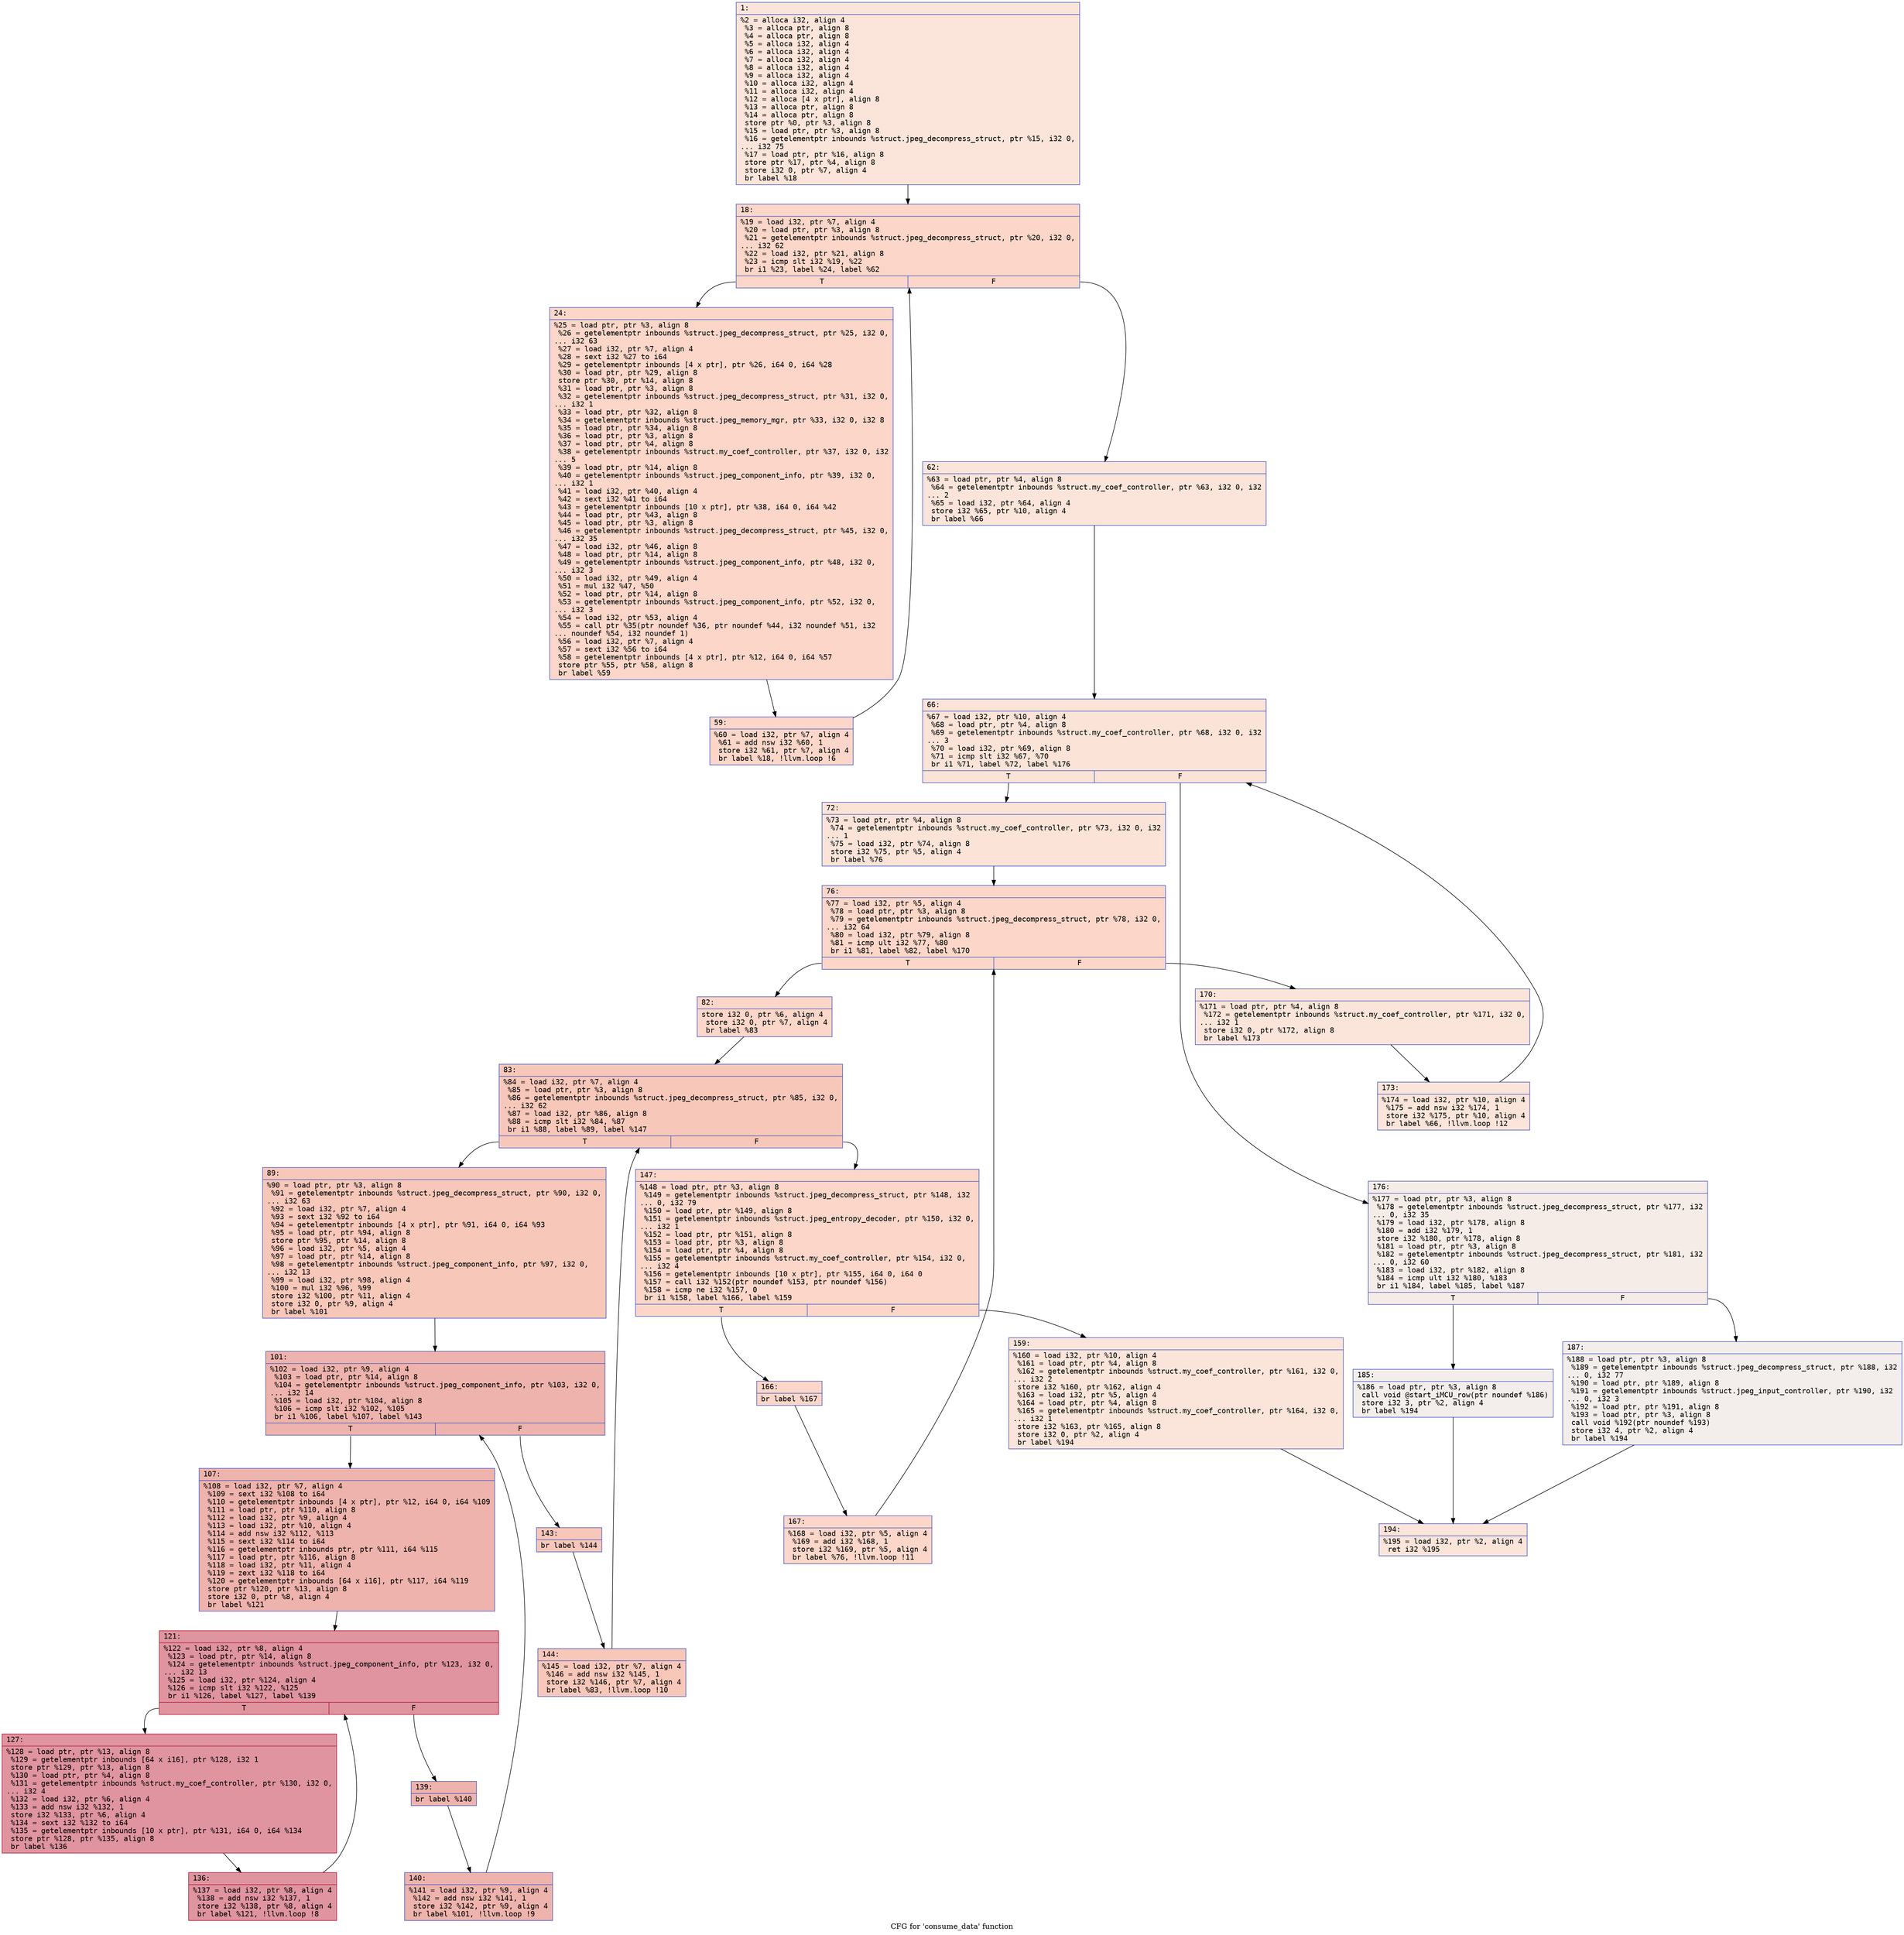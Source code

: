 digraph "CFG for 'consume_data' function" {
	label="CFG for 'consume_data' function";

	Node0x600001252850 [shape=record,color="#3d50c3ff", style=filled, fillcolor="#f5c1a970" fontname="Courier",label="{1:\l|  %2 = alloca i32, align 4\l  %3 = alloca ptr, align 8\l  %4 = alloca ptr, align 8\l  %5 = alloca i32, align 4\l  %6 = alloca i32, align 4\l  %7 = alloca i32, align 4\l  %8 = alloca i32, align 4\l  %9 = alloca i32, align 4\l  %10 = alloca i32, align 4\l  %11 = alloca i32, align 4\l  %12 = alloca [4 x ptr], align 8\l  %13 = alloca ptr, align 8\l  %14 = alloca ptr, align 8\l  store ptr %0, ptr %3, align 8\l  %15 = load ptr, ptr %3, align 8\l  %16 = getelementptr inbounds %struct.jpeg_decompress_struct, ptr %15, i32 0,\l... i32 75\l  %17 = load ptr, ptr %16, align 8\l  store ptr %17, ptr %4, align 8\l  store i32 0, ptr %7, align 4\l  br label %18\l}"];
	Node0x600001252850 -> Node0x6000012528a0[tooltip="1 -> 18\nProbability 100.00%" ];
	Node0x6000012528a0 [shape=record,color="#3d50c3ff", style=filled, fillcolor="#f6a38570" fontname="Courier",label="{18:\l|  %19 = load i32, ptr %7, align 4\l  %20 = load ptr, ptr %3, align 8\l  %21 = getelementptr inbounds %struct.jpeg_decompress_struct, ptr %20, i32 0,\l... i32 62\l  %22 = load i32, ptr %21, align 8\l  %23 = icmp slt i32 %19, %22\l  br i1 %23, label %24, label %62\l|{<s0>T|<s1>F}}"];
	Node0x6000012528a0:s0 -> Node0x6000012528f0[tooltip="18 -> 24\nProbability 96.88%" ];
	Node0x6000012528a0:s1 -> Node0x600001252990[tooltip="18 -> 62\nProbability 3.12%" ];
	Node0x6000012528f0 [shape=record,color="#3d50c3ff", style=filled, fillcolor="#f6a38570" fontname="Courier",label="{24:\l|  %25 = load ptr, ptr %3, align 8\l  %26 = getelementptr inbounds %struct.jpeg_decompress_struct, ptr %25, i32 0,\l... i32 63\l  %27 = load i32, ptr %7, align 4\l  %28 = sext i32 %27 to i64\l  %29 = getelementptr inbounds [4 x ptr], ptr %26, i64 0, i64 %28\l  %30 = load ptr, ptr %29, align 8\l  store ptr %30, ptr %14, align 8\l  %31 = load ptr, ptr %3, align 8\l  %32 = getelementptr inbounds %struct.jpeg_decompress_struct, ptr %31, i32 0,\l... i32 1\l  %33 = load ptr, ptr %32, align 8\l  %34 = getelementptr inbounds %struct.jpeg_memory_mgr, ptr %33, i32 0, i32 8\l  %35 = load ptr, ptr %34, align 8\l  %36 = load ptr, ptr %3, align 8\l  %37 = load ptr, ptr %4, align 8\l  %38 = getelementptr inbounds %struct.my_coef_controller, ptr %37, i32 0, i32\l... 5\l  %39 = load ptr, ptr %14, align 8\l  %40 = getelementptr inbounds %struct.jpeg_component_info, ptr %39, i32 0,\l... i32 1\l  %41 = load i32, ptr %40, align 4\l  %42 = sext i32 %41 to i64\l  %43 = getelementptr inbounds [10 x ptr], ptr %38, i64 0, i64 %42\l  %44 = load ptr, ptr %43, align 8\l  %45 = load ptr, ptr %3, align 8\l  %46 = getelementptr inbounds %struct.jpeg_decompress_struct, ptr %45, i32 0,\l... i32 35\l  %47 = load i32, ptr %46, align 8\l  %48 = load ptr, ptr %14, align 8\l  %49 = getelementptr inbounds %struct.jpeg_component_info, ptr %48, i32 0,\l... i32 3\l  %50 = load i32, ptr %49, align 4\l  %51 = mul i32 %47, %50\l  %52 = load ptr, ptr %14, align 8\l  %53 = getelementptr inbounds %struct.jpeg_component_info, ptr %52, i32 0,\l... i32 3\l  %54 = load i32, ptr %53, align 4\l  %55 = call ptr %35(ptr noundef %36, ptr noundef %44, i32 noundef %51, i32\l... noundef %54, i32 noundef 1)\l  %56 = load i32, ptr %7, align 4\l  %57 = sext i32 %56 to i64\l  %58 = getelementptr inbounds [4 x ptr], ptr %12, i64 0, i64 %57\l  store ptr %55, ptr %58, align 8\l  br label %59\l}"];
	Node0x6000012528f0 -> Node0x600001252940[tooltip="24 -> 59\nProbability 100.00%" ];
	Node0x600001252940 [shape=record,color="#3d50c3ff", style=filled, fillcolor="#f6a38570" fontname="Courier",label="{59:\l|  %60 = load i32, ptr %7, align 4\l  %61 = add nsw i32 %60, 1\l  store i32 %61, ptr %7, align 4\l  br label %18, !llvm.loop !6\l}"];
	Node0x600001252940 -> Node0x6000012528a0[tooltip="59 -> 18\nProbability 100.00%" ];
	Node0x600001252990 [shape=record,color="#3d50c3ff", style=filled, fillcolor="#f5c1a970" fontname="Courier",label="{62:\l|  %63 = load ptr, ptr %4, align 8\l  %64 = getelementptr inbounds %struct.my_coef_controller, ptr %63, i32 0, i32\l... 2\l  %65 = load i32, ptr %64, align 4\l  store i32 %65, ptr %10, align 4\l  br label %66\l}"];
	Node0x600001252990 -> Node0x6000012529e0[tooltip="62 -> 66\nProbability 100.00%" ];
	Node0x6000012529e0 [shape=record,color="#3d50c3ff", style=filled, fillcolor="#f6bfa670" fontname="Courier",label="{66:\l|  %67 = load i32, ptr %10, align 4\l  %68 = load ptr, ptr %4, align 8\l  %69 = getelementptr inbounds %struct.my_coef_controller, ptr %68, i32 0, i32\l... 3\l  %70 = load i32, ptr %69, align 8\l  %71 = icmp slt i32 %67, %70\l  br i1 %71, label %72, label %176\l|{<s0>T|<s1>F}}"];
	Node0x6000012529e0:s0 -> Node0x600001252a30[tooltip="66 -> 72\nProbability 96.88%" ];
	Node0x6000012529e0:s1 -> Node0x600001253070[tooltip="66 -> 176\nProbability 3.12%" ];
	Node0x600001252a30 [shape=record,color="#3d50c3ff", style=filled, fillcolor="#f6bfa670" fontname="Courier",label="{72:\l|  %73 = load ptr, ptr %4, align 8\l  %74 = getelementptr inbounds %struct.my_coef_controller, ptr %73, i32 0, i32\l... 1\l  %75 = load i32, ptr %74, align 8\l  store i32 %75, ptr %5, align 4\l  br label %76\l}"];
	Node0x600001252a30 -> Node0x600001252a80[tooltip="72 -> 76\nProbability 100.00%" ];
	Node0x600001252a80 [shape=record,color="#3d50c3ff", style=filled, fillcolor="#f6a38570" fontname="Courier",label="{76:\l|  %77 = load i32, ptr %5, align 4\l  %78 = load ptr, ptr %3, align 8\l  %79 = getelementptr inbounds %struct.jpeg_decompress_struct, ptr %78, i32 0,\l... i32 64\l  %80 = load i32, ptr %79, align 8\l  %81 = icmp ult i32 %77, %80\l  br i1 %81, label %82, label %170\l|{<s0>T|<s1>F}}"];
	Node0x600001252a80:s0 -> Node0x600001252ad0[tooltip="76 -> 82\nProbability 96.88%" ];
	Node0x600001252a80:s1 -> Node0x600001252fd0[tooltip="76 -> 170\nProbability 3.12%" ];
	Node0x600001252ad0 [shape=record,color="#3d50c3ff", style=filled, fillcolor="#f6a38570" fontname="Courier",label="{82:\l|  store i32 0, ptr %6, align 4\l  store i32 0, ptr %7, align 4\l  br label %83\l}"];
	Node0x600001252ad0 -> Node0x600001252b20[tooltip="82 -> 83\nProbability 100.00%" ];
	Node0x600001252b20 [shape=record,color="#3d50c3ff", style=filled, fillcolor="#ec7f6370" fontname="Courier",label="{83:\l|  %84 = load i32, ptr %7, align 4\l  %85 = load ptr, ptr %3, align 8\l  %86 = getelementptr inbounds %struct.jpeg_decompress_struct, ptr %85, i32 0,\l... i32 62\l  %87 = load i32, ptr %86, align 8\l  %88 = icmp slt i32 %84, %87\l  br i1 %88, label %89, label %147\l|{<s0>T|<s1>F}}"];
	Node0x600001252b20:s0 -> Node0x600001252b70[tooltip="83 -> 89\nProbability 96.88%" ];
	Node0x600001252b20:s1 -> Node0x600001252e90[tooltip="83 -> 147\nProbability 3.12%" ];
	Node0x600001252b70 [shape=record,color="#3d50c3ff", style=filled, fillcolor="#ec7f6370" fontname="Courier",label="{89:\l|  %90 = load ptr, ptr %3, align 8\l  %91 = getelementptr inbounds %struct.jpeg_decompress_struct, ptr %90, i32 0,\l... i32 63\l  %92 = load i32, ptr %7, align 4\l  %93 = sext i32 %92 to i64\l  %94 = getelementptr inbounds [4 x ptr], ptr %91, i64 0, i64 %93\l  %95 = load ptr, ptr %94, align 8\l  store ptr %95, ptr %14, align 8\l  %96 = load i32, ptr %5, align 4\l  %97 = load ptr, ptr %14, align 8\l  %98 = getelementptr inbounds %struct.jpeg_component_info, ptr %97, i32 0,\l... i32 13\l  %99 = load i32, ptr %98, align 4\l  %100 = mul i32 %96, %99\l  store i32 %100, ptr %11, align 4\l  store i32 0, ptr %9, align 4\l  br label %101\l}"];
	Node0x600001252b70 -> Node0x600001252bc0[tooltip="89 -> 101\nProbability 100.00%" ];
	Node0x600001252bc0 [shape=record,color="#3d50c3ff", style=filled, fillcolor="#d6524470" fontname="Courier",label="{101:\l|  %102 = load i32, ptr %9, align 4\l  %103 = load ptr, ptr %14, align 8\l  %104 = getelementptr inbounds %struct.jpeg_component_info, ptr %103, i32 0,\l... i32 14\l  %105 = load i32, ptr %104, align 8\l  %106 = icmp slt i32 %102, %105\l  br i1 %106, label %107, label %143\l|{<s0>T|<s1>F}}"];
	Node0x600001252bc0:s0 -> Node0x600001252c10[tooltip="101 -> 107\nProbability 96.88%" ];
	Node0x600001252bc0:s1 -> Node0x600001252df0[tooltip="101 -> 143\nProbability 3.12%" ];
	Node0x600001252c10 [shape=record,color="#3d50c3ff", style=filled, fillcolor="#d6524470" fontname="Courier",label="{107:\l|  %108 = load i32, ptr %7, align 4\l  %109 = sext i32 %108 to i64\l  %110 = getelementptr inbounds [4 x ptr], ptr %12, i64 0, i64 %109\l  %111 = load ptr, ptr %110, align 8\l  %112 = load i32, ptr %9, align 4\l  %113 = load i32, ptr %10, align 4\l  %114 = add nsw i32 %112, %113\l  %115 = sext i32 %114 to i64\l  %116 = getelementptr inbounds ptr, ptr %111, i64 %115\l  %117 = load ptr, ptr %116, align 8\l  %118 = load i32, ptr %11, align 4\l  %119 = zext i32 %118 to i64\l  %120 = getelementptr inbounds [64 x i16], ptr %117, i64 %119\l  store ptr %120, ptr %13, align 8\l  store i32 0, ptr %8, align 4\l  br label %121\l}"];
	Node0x600001252c10 -> Node0x600001252c60[tooltip="107 -> 121\nProbability 100.00%" ];
	Node0x600001252c60 [shape=record,color="#b70d28ff", style=filled, fillcolor="#b70d2870" fontname="Courier",label="{121:\l|  %122 = load i32, ptr %8, align 4\l  %123 = load ptr, ptr %14, align 8\l  %124 = getelementptr inbounds %struct.jpeg_component_info, ptr %123, i32 0,\l... i32 13\l  %125 = load i32, ptr %124, align 4\l  %126 = icmp slt i32 %122, %125\l  br i1 %126, label %127, label %139\l|{<s0>T|<s1>F}}"];
	Node0x600001252c60:s0 -> Node0x600001252cb0[tooltip="121 -> 127\nProbability 96.88%" ];
	Node0x600001252c60:s1 -> Node0x600001252d50[tooltip="121 -> 139\nProbability 3.12%" ];
	Node0x600001252cb0 [shape=record,color="#b70d28ff", style=filled, fillcolor="#b70d2870" fontname="Courier",label="{127:\l|  %128 = load ptr, ptr %13, align 8\l  %129 = getelementptr inbounds [64 x i16], ptr %128, i32 1\l  store ptr %129, ptr %13, align 8\l  %130 = load ptr, ptr %4, align 8\l  %131 = getelementptr inbounds %struct.my_coef_controller, ptr %130, i32 0,\l... i32 4\l  %132 = load i32, ptr %6, align 4\l  %133 = add nsw i32 %132, 1\l  store i32 %133, ptr %6, align 4\l  %134 = sext i32 %132 to i64\l  %135 = getelementptr inbounds [10 x ptr], ptr %131, i64 0, i64 %134\l  store ptr %128, ptr %135, align 8\l  br label %136\l}"];
	Node0x600001252cb0 -> Node0x600001252d00[tooltip="127 -> 136\nProbability 100.00%" ];
	Node0x600001252d00 [shape=record,color="#b70d28ff", style=filled, fillcolor="#b70d2870" fontname="Courier",label="{136:\l|  %137 = load i32, ptr %8, align 4\l  %138 = add nsw i32 %137, 1\l  store i32 %138, ptr %8, align 4\l  br label %121, !llvm.loop !8\l}"];
	Node0x600001252d00 -> Node0x600001252c60[tooltip="136 -> 121\nProbability 100.00%" ];
	Node0x600001252d50 [shape=record,color="#3d50c3ff", style=filled, fillcolor="#d6524470" fontname="Courier",label="{139:\l|  br label %140\l}"];
	Node0x600001252d50 -> Node0x600001252da0[tooltip="139 -> 140\nProbability 100.00%" ];
	Node0x600001252da0 [shape=record,color="#3d50c3ff", style=filled, fillcolor="#d6524470" fontname="Courier",label="{140:\l|  %141 = load i32, ptr %9, align 4\l  %142 = add nsw i32 %141, 1\l  store i32 %142, ptr %9, align 4\l  br label %101, !llvm.loop !9\l}"];
	Node0x600001252da0 -> Node0x600001252bc0[tooltip="140 -> 101\nProbability 100.00%" ];
	Node0x600001252df0 [shape=record,color="#3d50c3ff", style=filled, fillcolor="#ec7f6370" fontname="Courier",label="{143:\l|  br label %144\l}"];
	Node0x600001252df0 -> Node0x600001252e40[tooltip="143 -> 144\nProbability 100.00%" ];
	Node0x600001252e40 [shape=record,color="#3d50c3ff", style=filled, fillcolor="#ec7f6370" fontname="Courier",label="{144:\l|  %145 = load i32, ptr %7, align 4\l  %146 = add nsw i32 %145, 1\l  store i32 %146, ptr %7, align 4\l  br label %83, !llvm.loop !10\l}"];
	Node0x600001252e40 -> Node0x600001252b20[tooltip="144 -> 83\nProbability 100.00%" ];
	Node0x600001252e90 [shape=record,color="#3d50c3ff", style=filled, fillcolor="#f6a38570" fontname="Courier",label="{147:\l|  %148 = load ptr, ptr %3, align 8\l  %149 = getelementptr inbounds %struct.jpeg_decompress_struct, ptr %148, i32\l... 0, i32 79\l  %150 = load ptr, ptr %149, align 8\l  %151 = getelementptr inbounds %struct.jpeg_entropy_decoder, ptr %150, i32 0,\l... i32 1\l  %152 = load ptr, ptr %151, align 8\l  %153 = load ptr, ptr %3, align 8\l  %154 = load ptr, ptr %4, align 8\l  %155 = getelementptr inbounds %struct.my_coef_controller, ptr %154, i32 0,\l... i32 4\l  %156 = getelementptr inbounds [10 x ptr], ptr %155, i64 0, i64 0\l  %157 = call i32 %152(ptr noundef %153, ptr noundef %156)\l  %158 = icmp ne i32 %157, 0\l  br i1 %158, label %166, label %159\l|{<s0>T|<s1>F}}"];
	Node0x600001252e90:s0 -> Node0x600001252f30[tooltip="147 -> 166\nProbability 96.88%" ];
	Node0x600001252e90:s1 -> Node0x600001252ee0[tooltip="147 -> 159\nProbability 3.12%" ];
	Node0x600001252ee0 [shape=record,color="#3d50c3ff", style=filled, fillcolor="#f5c1a970" fontname="Courier",label="{159:\l|  %160 = load i32, ptr %10, align 4\l  %161 = load ptr, ptr %4, align 8\l  %162 = getelementptr inbounds %struct.my_coef_controller, ptr %161, i32 0,\l... i32 2\l  store i32 %160, ptr %162, align 4\l  %163 = load i32, ptr %5, align 4\l  %164 = load ptr, ptr %4, align 8\l  %165 = getelementptr inbounds %struct.my_coef_controller, ptr %164, i32 0,\l... i32 1\l  store i32 %163, ptr %165, align 8\l  store i32 0, ptr %2, align 4\l  br label %194\l}"];
	Node0x600001252ee0 -> Node0x600001253160[tooltip="159 -> 194\nProbability 100.00%" ];
	Node0x600001252f30 [shape=record,color="#3d50c3ff", style=filled, fillcolor="#f6a38570" fontname="Courier",label="{166:\l|  br label %167\l}"];
	Node0x600001252f30 -> Node0x600001252f80[tooltip="166 -> 167\nProbability 100.00%" ];
	Node0x600001252f80 [shape=record,color="#3d50c3ff", style=filled, fillcolor="#f6a38570" fontname="Courier",label="{167:\l|  %168 = load i32, ptr %5, align 4\l  %169 = add i32 %168, 1\l  store i32 %169, ptr %5, align 4\l  br label %76, !llvm.loop !11\l}"];
	Node0x600001252f80 -> Node0x600001252a80[tooltip="167 -> 76\nProbability 100.00%" ];
	Node0x600001252fd0 [shape=record,color="#3d50c3ff", style=filled, fillcolor="#f5c1a970" fontname="Courier",label="{170:\l|  %171 = load ptr, ptr %4, align 8\l  %172 = getelementptr inbounds %struct.my_coef_controller, ptr %171, i32 0,\l... i32 1\l  store i32 0, ptr %172, align 8\l  br label %173\l}"];
	Node0x600001252fd0 -> Node0x600001253020[tooltip="170 -> 173\nProbability 100.00%" ];
	Node0x600001253020 [shape=record,color="#3d50c3ff", style=filled, fillcolor="#f5c1a970" fontname="Courier",label="{173:\l|  %174 = load i32, ptr %10, align 4\l  %175 = add nsw i32 %174, 1\l  store i32 %175, ptr %10, align 4\l  br label %66, !llvm.loop !12\l}"];
	Node0x600001253020 -> Node0x6000012529e0[tooltip="173 -> 66\nProbability 100.00%" ];
	Node0x600001253070 [shape=record,color="#3d50c3ff", style=filled, fillcolor="#ead5c970" fontname="Courier",label="{176:\l|  %177 = load ptr, ptr %3, align 8\l  %178 = getelementptr inbounds %struct.jpeg_decompress_struct, ptr %177, i32\l... 0, i32 35\l  %179 = load i32, ptr %178, align 8\l  %180 = add i32 %179, 1\l  store i32 %180, ptr %178, align 8\l  %181 = load ptr, ptr %3, align 8\l  %182 = getelementptr inbounds %struct.jpeg_decompress_struct, ptr %181, i32\l... 0, i32 60\l  %183 = load i32, ptr %182, align 8\l  %184 = icmp ult i32 %180, %183\l  br i1 %184, label %185, label %187\l|{<s0>T|<s1>F}}"];
	Node0x600001253070:s0 -> Node0x6000012530c0[tooltip="176 -> 185\nProbability 50.00%" ];
	Node0x600001253070:s1 -> Node0x600001253110[tooltip="176 -> 187\nProbability 50.00%" ];
	Node0x6000012530c0 [shape=record,color="#3d50c3ff", style=filled, fillcolor="#e5d8d170" fontname="Courier",label="{185:\l|  %186 = load ptr, ptr %3, align 8\l  call void @start_iMCU_row(ptr noundef %186)\l  store i32 3, ptr %2, align 4\l  br label %194\l}"];
	Node0x6000012530c0 -> Node0x600001253160[tooltip="185 -> 194\nProbability 100.00%" ];
	Node0x600001253110 [shape=record,color="#3d50c3ff", style=filled, fillcolor="#e5d8d170" fontname="Courier",label="{187:\l|  %188 = load ptr, ptr %3, align 8\l  %189 = getelementptr inbounds %struct.jpeg_decompress_struct, ptr %188, i32\l... 0, i32 77\l  %190 = load ptr, ptr %189, align 8\l  %191 = getelementptr inbounds %struct.jpeg_input_controller, ptr %190, i32\l... 0, i32 3\l  %192 = load ptr, ptr %191, align 8\l  %193 = load ptr, ptr %3, align 8\l  call void %192(ptr noundef %193)\l  store i32 4, ptr %2, align 4\l  br label %194\l}"];
	Node0x600001253110 -> Node0x600001253160[tooltip="187 -> 194\nProbability 100.00%" ];
	Node0x600001253160 [shape=record,color="#3d50c3ff", style=filled, fillcolor="#f5c1a970" fontname="Courier",label="{194:\l|  %195 = load i32, ptr %2, align 4\l  ret i32 %195\l}"];
}
